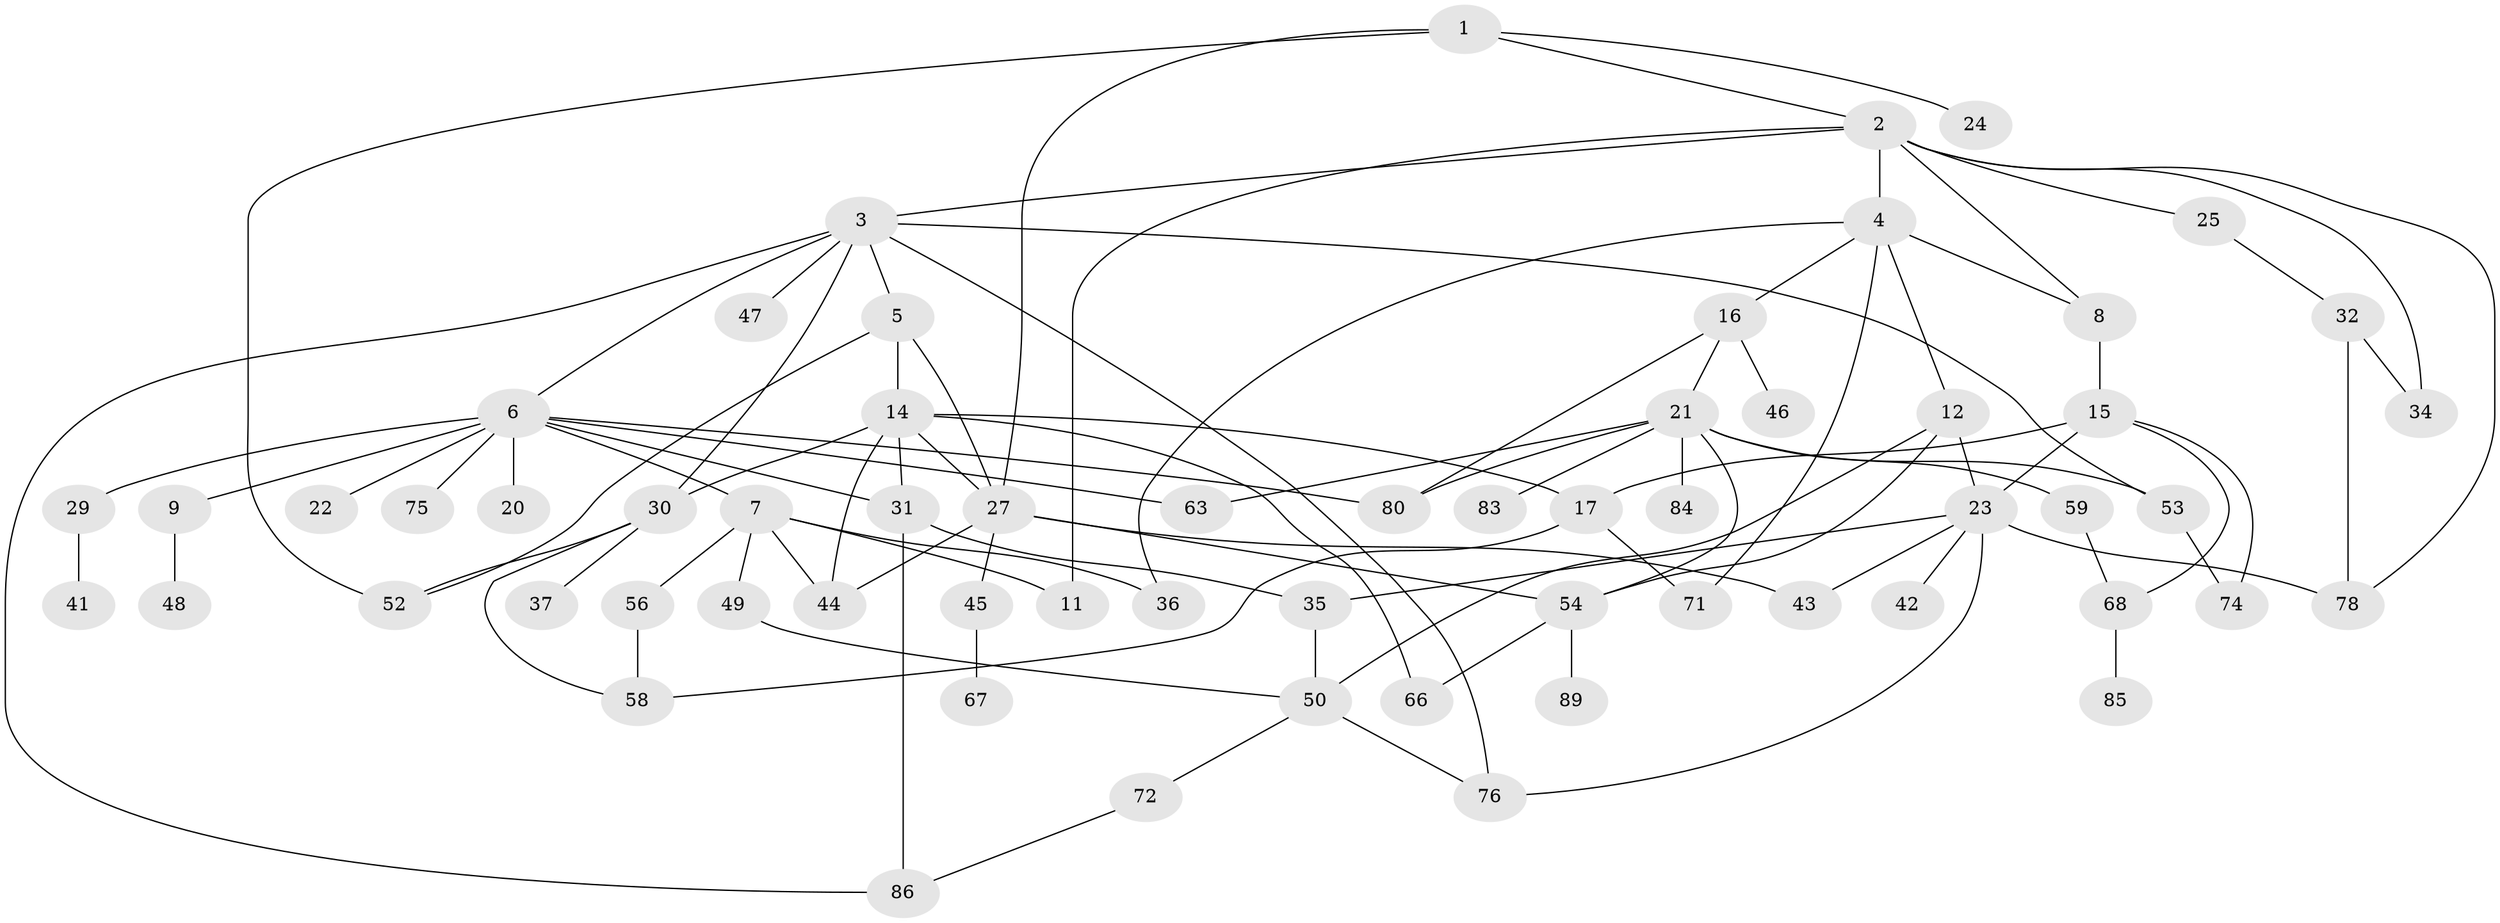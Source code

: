 // Generated by graph-tools (version 1.1) at 2025/51/02/27/25 19:51:37]
// undirected, 62 vertices, 97 edges
graph export_dot {
graph [start="1"]
  node [color=gray90,style=filled];
  1 [super="+33"];
  2 [super="+79"];
  3 [super="+26"];
  4 [super="+10"];
  5 [super="+18"];
  6 [super="+19"];
  7 [super="+40"];
  8 [super="+13"];
  9 [super="+61"];
  11 [super="+38"];
  12 [super="+65"];
  14 [super="+57"];
  15 [super="+28"];
  16 [super="+81"];
  17;
  20;
  21 [super="+51"];
  22;
  23 [super="+39"];
  24;
  25;
  27 [super="+64"];
  29;
  30 [super="+62"];
  31 [super="+90"];
  32 [super="+60"];
  34;
  35;
  36;
  37;
  41;
  42;
  43;
  44 [super="+70"];
  45;
  46;
  47;
  48;
  49;
  50 [super="+77"];
  52;
  53;
  54 [super="+55"];
  56 [super="+82"];
  58 [super="+69"];
  59;
  63;
  66;
  67;
  68 [super="+73"];
  71;
  72;
  74;
  75;
  76;
  78 [super="+88"];
  80;
  83;
  84;
  85;
  86 [super="+87"];
  89;
  1 -- 2;
  1 -- 24;
  1 -- 27;
  1 -- 52;
  2 -- 3;
  2 -- 4;
  2 -- 25;
  2 -- 34;
  2 -- 78;
  2 -- 11;
  2 -- 8;
  3 -- 5;
  3 -- 6;
  3 -- 30;
  3 -- 47;
  3 -- 86;
  3 -- 76;
  3 -- 53;
  4 -- 8;
  4 -- 12;
  4 -- 36;
  4 -- 16;
  4 -- 71;
  5 -- 14;
  5 -- 27;
  5 -- 52;
  6 -- 7;
  6 -- 9;
  6 -- 20;
  6 -- 22;
  6 -- 75 [weight=2];
  6 -- 31 [weight=2];
  6 -- 80;
  6 -- 29;
  6 -- 63;
  7 -- 11;
  7 -- 56;
  7 -- 44;
  7 -- 36;
  7 -- 49;
  8 -- 15;
  9 -- 48;
  12 -- 54;
  12 -- 50;
  12 -- 23;
  14 -- 31;
  14 -- 17;
  14 -- 44;
  14 -- 66;
  14 -- 27;
  14 -- 30;
  15 -- 17;
  15 -- 23;
  15 -- 74;
  15 -- 68;
  16 -- 21;
  16 -- 46;
  16 -- 80;
  17 -- 58;
  17 -- 71;
  21 -- 63;
  21 -- 80;
  21 -- 83;
  21 -- 84;
  21 -- 53;
  21 -- 59;
  21 -- 54;
  23 -- 35;
  23 -- 43;
  23 -- 76;
  23 -- 42;
  23 -- 78;
  25 -- 32;
  27 -- 44;
  27 -- 45;
  27 -- 54;
  27 -- 43;
  29 -- 41;
  30 -- 37;
  30 -- 52;
  30 -- 58;
  31 -- 86;
  31 -- 35;
  32 -- 78 [weight=2];
  32 -- 34;
  35 -- 50 [weight=2];
  45 -- 67;
  49 -- 50;
  50 -- 72;
  50 -- 76;
  53 -- 74;
  54 -- 89;
  54 -- 66;
  56 -- 58;
  59 -- 68;
  68 -- 85;
  72 -- 86;
}
